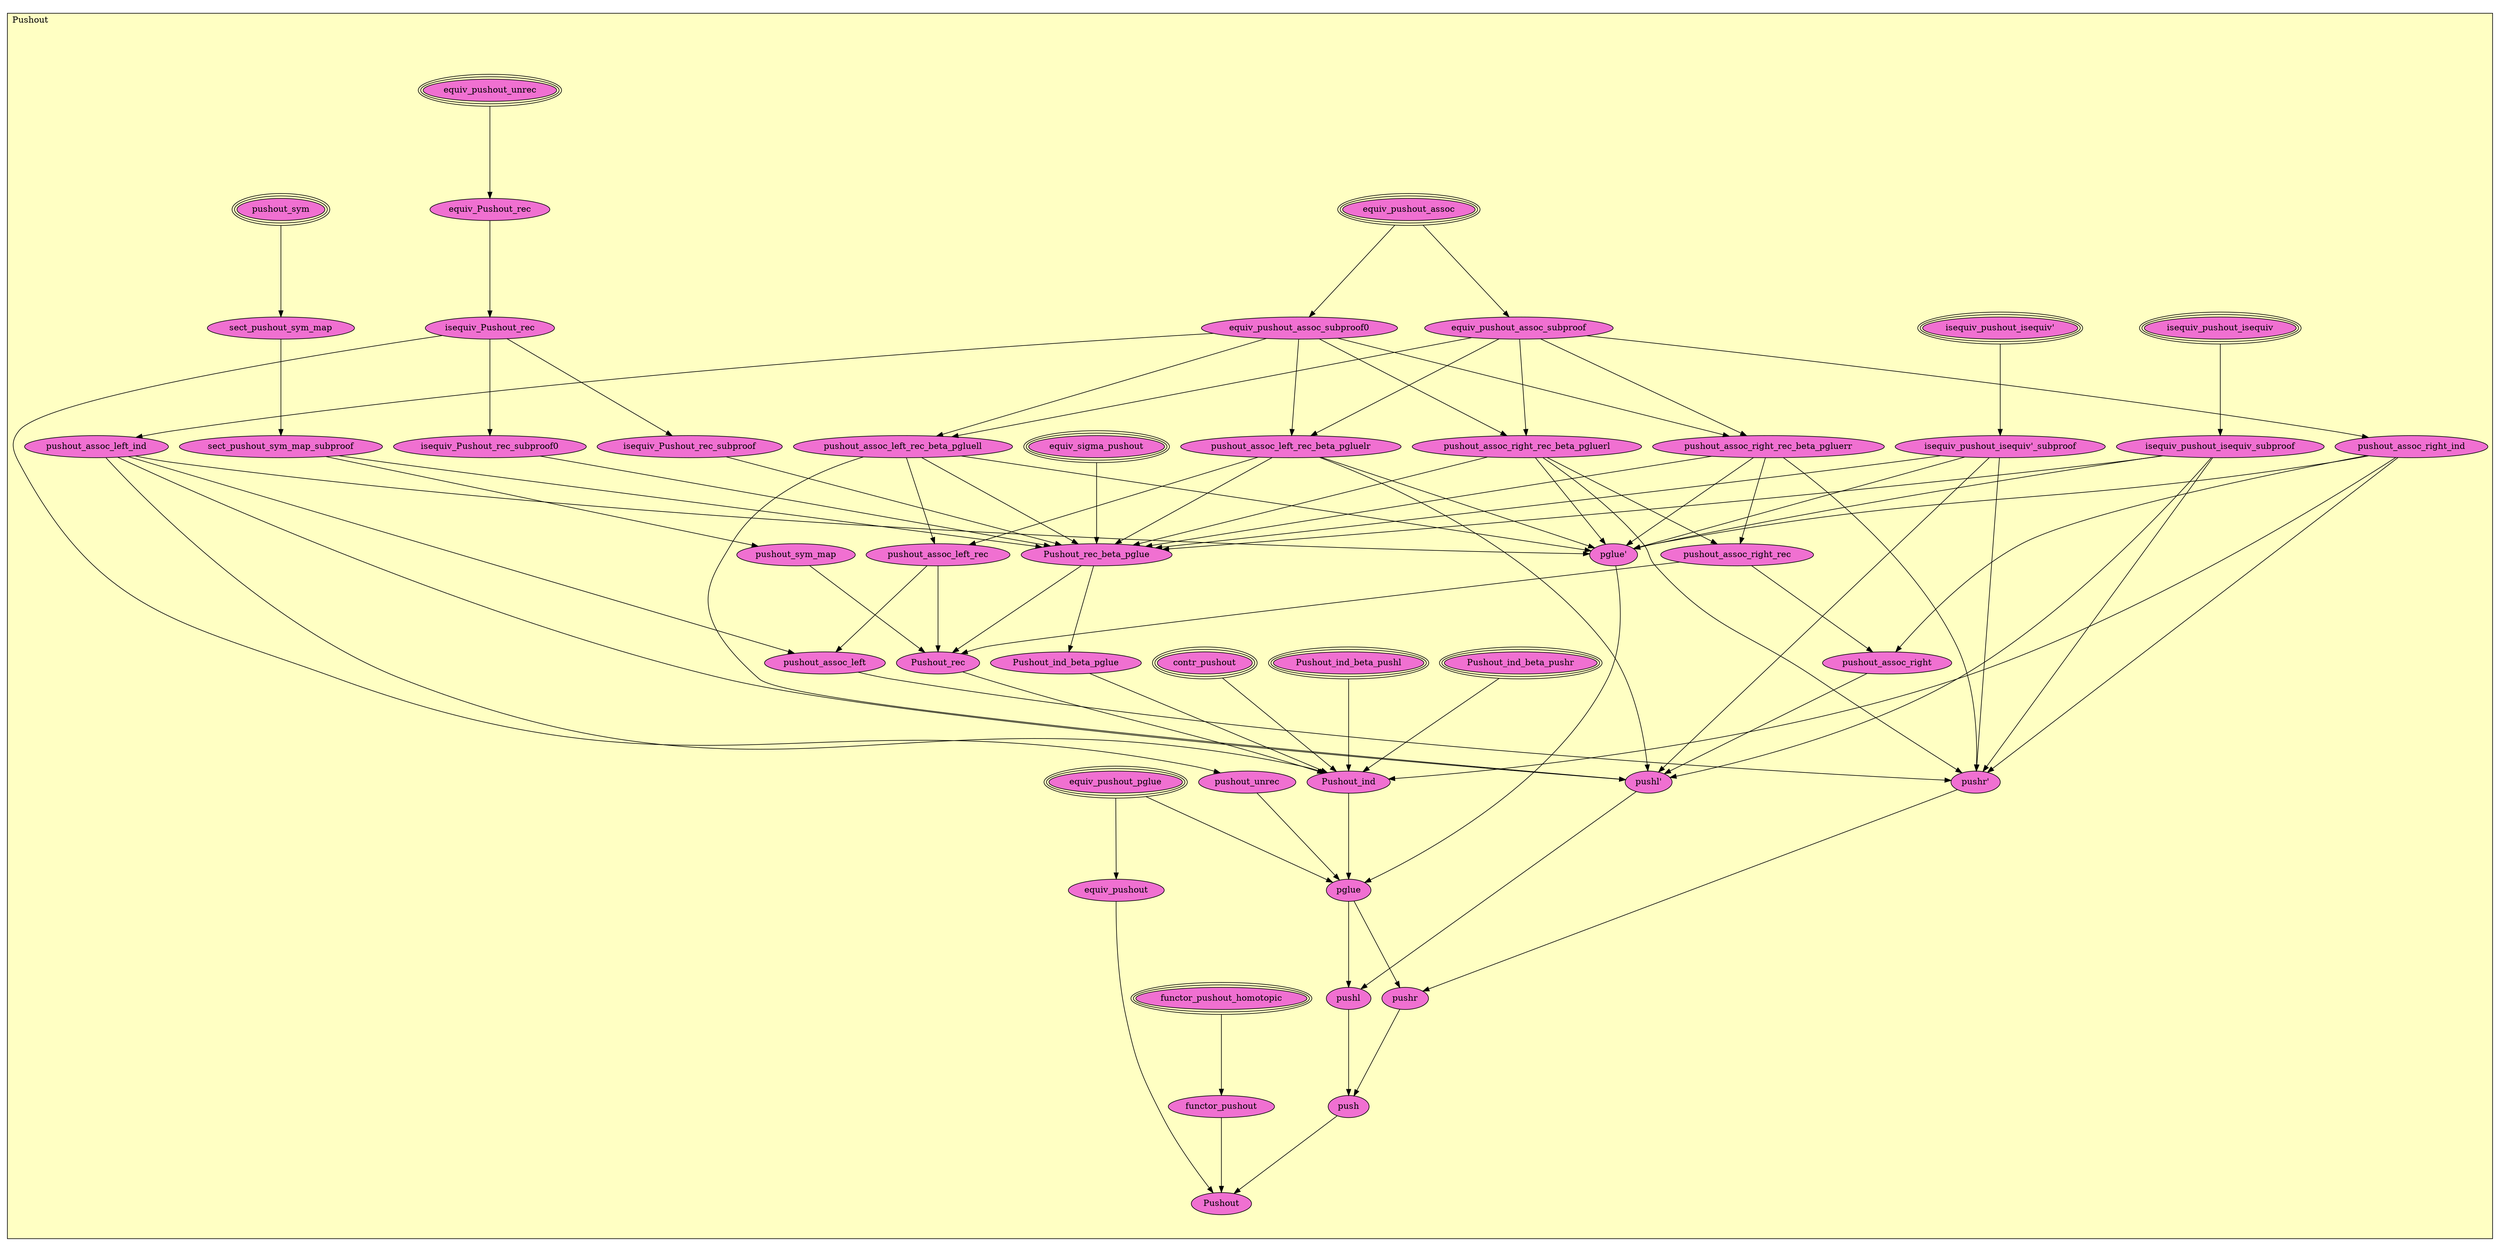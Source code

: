 digraph HoTT_Colimits_Pushout {
  graph [ratio=0.5]
  node [style=filled]
Pushout_isequiv_pushout_isequiv_ [label="isequiv_pushout_isequiv'", URL=<Pushout.html#isequiv_pushout_isequiv'>, peripheries=3, fillcolor="#F070D1"] ;
Pushout_isequiv_pushout_isequiv__subproof [label="isequiv_pushout_isequiv'_subproof", URL=<Pushout.html#isequiv_pushout_isequiv'_subproof>, fillcolor="#F070D1"] ;
Pushout_isequiv_pushout_isequiv [label="isequiv_pushout_isequiv", URL=<Pushout.html#isequiv_pushout_isequiv>, peripheries=3, fillcolor="#F070D1"] ;
Pushout_isequiv_pushout_isequiv_subproof [label="isequiv_pushout_isequiv_subproof", URL=<Pushout.html#isequiv_pushout_isequiv_subproof>, fillcolor="#F070D1"] ;
Pushout_equiv_pushout_assoc [label="equiv_pushout_assoc", URL=<Pushout.html#equiv_pushout_assoc>, peripheries=3, fillcolor="#F070D1"] ;
Pushout_equiv_pushout_assoc_subproof0 [label="equiv_pushout_assoc_subproof0", URL=<Pushout.html#equiv_pushout_assoc_subproof0>, fillcolor="#F070D1"] ;
Pushout_equiv_pushout_assoc_subproof [label="equiv_pushout_assoc_subproof", URL=<Pushout.html#equiv_pushout_assoc_subproof>, fillcolor="#F070D1"] ;
Pushout_pushout_assoc_right_rec_beta_pgluerr [label="pushout_assoc_right_rec_beta_pgluerr", URL=<Pushout.html#pushout_assoc_right_rec_beta_pgluerr>, fillcolor="#F070D1"] ;
Pushout_pushout_assoc_right_rec_beta_pgluerl [label="pushout_assoc_right_rec_beta_pgluerl", URL=<Pushout.html#pushout_assoc_right_rec_beta_pgluerl>, fillcolor="#F070D1"] ;
Pushout_pushout_assoc_right_rec [label="pushout_assoc_right_rec", URL=<Pushout.html#pushout_assoc_right_rec>, fillcolor="#F070D1"] ;
Pushout_pushout_assoc_right_ind [label="pushout_assoc_right_ind", URL=<Pushout.html#pushout_assoc_right_ind>, fillcolor="#F070D1"] ;
Pushout_pushout_assoc_right [label="pushout_assoc_right", URL=<Pushout.html#pushout_assoc_right>, fillcolor="#F070D1"] ;
Pushout_pushout_assoc_left_rec_beta_pgluelr [label="pushout_assoc_left_rec_beta_pgluelr", URL=<Pushout.html#pushout_assoc_left_rec_beta_pgluelr>, fillcolor="#F070D1"] ;
Pushout_pushout_assoc_left_rec_beta_pgluell [label="pushout_assoc_left_rec_beta_pgluell", URL=<Pushout.html#pushout_assoc_left_rec_beta_pgluell>, fillcolor="#F070D1"] ;
Pushout_pushout_assoc_left_rec [label="pushout_assoc_left_rec", URL=<Pushout.html#pushout_assoc_left_rec>, fillcolor="#F070D1"] ;
Pushout_pushout_assoc_left_ind [label="pushout_assoc_left_ind", URL=<Pushout.html#pushout_assoc_left_ind>, fillcolor="#F070D1"] ;
Pushout_pushout_assoc_left [label="pushout_assoc_left", URL=<Pushout.html#pushout_assoc_left>, fillcolor="#F070D1"] ;
Pushout_equiv_sigma_pushout [label="equiv_sigma_pushout", URL=<Pushout.html#equiv_sigma_pushout>, peripheries=3, fillcolor="#F070D1"] ;
Pushout_contr_pushout [label="contr_pushout", URL=<Pushout.html#contr_pushout>, peripheries=3, fillcolor="#F070D1"] ;
Pushout_equiv_pushout_pglue [label="equiv_pushout_pglue", URL=<Pushout.html#equiv_pushout_pglue>, peripheries=3, fillcolor="#F070D1"] ;
Pushout_equiv_pushout [label="equiv_pushout", URL=<Pushout.html#equiv_pushout>, fillcolor="#F070D1"] ;
Pushout_functor_pushout_homotopic [label="functor_pushout_homotopic", URL=<Pushout.html#functor_pushout_homotopic>, peripheries=3, fillcolor="#F070D1"] ;
Pushout_functor_pushout [label="functor_pushout", URL=<Pushout.html#functor_pushout>, fillcolor="#F070D1"] ;
Pushout_pushout_sym [label="pushout_sym", URL=<Pushout.html#pushout_sym>, peripheries=3, fillcolor="#F070D1"] ;
Pushout_sect_pushout_sym_map [label="sect_pushout_sym_map", URL=<Pushout.html#sect_pushout_sym_map>, fillcolor="#F070D1"] ;
Pushout_sect_pushout_sym_map_subproof [label="sect_pushout_sym_map_subproof", URL=<Pushout.html#sect_pushout_sym_map_subproof>, fillcolor="#F070D1"] ;
Pushout_pushout_sym_map [label="pushout_sym_map", URL=<Pushout.html#pushout_sym_map>, fillcolor="#F070D1"] ;
Pushout_equiv_pushout_unrec [label="equiv_pushout_unrec", URL=<Pushout.html#equiv_pushout_unrec>, peripheries=3, fillcolor="#F070D1"] ;
Pushout_equiv_Pushout_rec [label="equiv_Pushout_rec", URL=<Pushout.html#equiv_Pushout_rec>, fillcolor="#F070D1"] ;
Pushout_isequiv_Pushout_rec [label="isequiv_Pushout_rec", URL=<Pushout.html#isequiv_Pushout_rec>, fillcolor="#F070D1"] ;
Pushout_isequiv_Pushout_rec_subproof0 [label="isequiv_Pushout_rec_subproof0", URL=<Pushout.html#isequiv_Pushout_rec_subproof0>, fillcolor="#F070D1"] ;
Pushout_isequiv_Pushout_rec_subproof [label="isequiv_Pushout_rec_subproof", URL=<Pushout.html#isequiv_Pushout_rec_subproof>, fillcolor="#F070D1"] ;
Pushout_pushout_unrec [label="pushout_unrec", URL=<Pushout.html#pushout_unrec>, fillcolor="#F070D1"] ;
Pushout_Pushout_rec_beta_pglue [label="Pushout_rec_beta_pglue", URL=<Pushout.html#Pushout_rec_beta_pglue>, fillcolor="#F070D1"] ;
Pushout_Pushout_rec [label="Pushout_rec", URL=<Pushout.html#Pushout_rec>, fillcolor="#F070D1"] ;
Pushout_Pushout_ind_beta_pglue [label="Pushout_ind_beta_pglue", URL=<Pushout.html#Pushout_ind_beta_pglue>, fillcolor="#F070D1"] ;
Pushout_Pushout_ind_beta_pushr [label="Pushout_ind_beta_pushr", URL=<Pushout.html#Pushout_ind_beta_pushr>, peripheries=3, fillcolor="#F070D1"] ;
Pushout_Pushout_ind_beta_pushl [label="Pushout_ind_beta_pushl", URL=<Pushout.html#Pushout_ind_beta_pushl>, peripheries=3, fillcolor="#F070D1"] ;
Pushout_Pushout_ind [label="Pushout_ind", URL=<Pushout.html#Pushout_ind>, fillcolor="#F070D1"] ;
Pushout_pglue_ [label="pglue'", URL=<Pushout.html#pglue'>, fillcolor="#F070D1"] ;
Pushout_pushr_ [label="pushr'", URL=<Pushout.html#pushr'>, fillcolor="#F070D1"] ;
Pushout_pushl_ [label="pushl'", URL=<Pushout.html#pushl'>, fillcolor="#F070D1"] ;
Pushout_pglue [label="pglue", URL=<Pushout.html#pglue>, fillcolor="#F070D1"] ;
Pushout_pushr [label="pushr", URL=<Pushout.html#pushr>, fillcolor="#F070D1"] ;
Pushout_pushl [label="pushl", URL=<Pushout.html#pushl>, fillcolor="#F070D1"] ;
Pushout_push [label="push", URL=<Pushout.html#push>, fillcolor="#F070D1"] ;
Pushout_Pushout [label="Pushout", URL=<Pushout.html#Pushout>, fillcolor="#F070D1"] ;
  Pushout_isequiv_pushout_isequiv_ -> Pushout_isequiv_pushout_isequiv__subproof [] ;
  Pushout_isequiv_pushout_isequiv__subproof -> Pushout_Pushout_rec_beta_pglue [] ;
  Pushout_isequiv_pushout_isequiv__subproof -> Pushout_pglue_ [] ;
  Pushout_isequiv_pushout_isequiv__subproof -> Pushout_pushr_ [] ;
  Pushout_isequiv_pushout_isequiv__subproof -> Pushout_pushl_ [] ;
  Pushout_isequiv_pushout_isequiv -> Pushout_isequiv_pushout_isequiv_subproof [] ;
  Pushout_isequiv_pushout_isequiv_subproof -> Pushout_Pushout_rec_beta_pglue [] ;
  Pushout_isequiv_pushout_isequiv_subproof -> Pushout_pglue_ [] ;
  Pushout_isequiv_pushout_isequiv_subproof -> Pushout_pushr_ [] ;
  Pushout_isequiv_pushout_isequiv_subproof -> Pushout_pushl_ [] ;
  Pushout_equiv_pushout_assoc -> Pushout_equiv_pushout_assoc_subproof0 [] ;
  Pushout_equiv_pushout_assoc -> Pushout_equiv_pushout_assoc_subproof [] ;
  Pushout_equiv_pushout_assoc_subproof0 -> Pushout_pushout_assoc_right_rec_beta_pgluerr [] ;
  Pushout_equiv_pushout_assoc_subproof0 -> Pushout_pushout_assoc_right_rec_beta_pgluerl [] ;
  Pushout_equiv_pushout_assoc_subproof0 -> Pushout_pushout_assoc_left_rec_beta_pgluelr [] ;
  Pushout_equiv_pushout_assoc_subproof0 -> Pushout_pushout_assoc_left_rec_beta_pgluell [] ;
  Pushout_equiv_pushout_assoc_subproof0 -> Pushout_pushout_assoc_left_ind [] ;
  Pushout_equiv_pushout_assoc_subproof -> Pushout_pushout_assoc_right_rec_beta_pgluerr [] ;
  Pushout_equiv_pushout_assoc_subproof -> Pushout_pushout_assoc_right_rec_beta_pgluerl [] ;
  Pushout_equiv_pushout_assoc_subproof -> Pushout_pushout_assoc_right_ind [] ;
  Pushout_equiv_pushout_assoc_subproof -> Pushout_pushout_assoc_left_rec_beta_pgluelr [] ;
  Pushout_equiv_pushout_assoc_subproof -> Pushout_pushout_assoc_left_rec_beta_pgluell [] ;
  Pushout_pushout_assoc_right_rec_beta_pgluerr -> Pushout_pushout_assoc_right_rec [] ;
  Pushout_pushout_assoc_right_rec_beta_pgluerr -> Pushout_Pushout_rec_beta_pglue [] ;
  Pushout_pushout_assoc_right_rec_beta_pgluerr -> Pushout_pglue_ [] ;
  Pushout_pushout_assoc_right_rec_beta_pgluerr -> Pushout_pushr_ [] ;
  Pushout_pushout_assoc_right_rec_beta_pgluerl -> Pushout_pushout_assoc_right_rec [] ;
  Pushout_pushout_assoc_right_rec_beta_pgluerl -> Pushout_Pushout_rec_beta_pglue [] ;
  Pushout_pushout_assoc_right_rec_beta_pgluerl -> Pushout_pglue_ [] ;
  Pushout_pushout_assoc_right_rec_beta_pgluerl -> Pushout_pushr_ [] ;
  Pushout_pushout_assoc_right_rec -> Pushout_pushout_assoc_right [] ;
  Pushout_pushout_assoc_right_rec -> Pushout_Pushout_rec [] ;
  Pushout_pushout_assoc_right_ind -> Pushout_pushout_assoc_right [] ;
  Pushout_pushout_assoc_right_ind -> Pushout_Pushout_ind [] ;
  Pushout_pushout_assoc_right_ind -> Pushout_pglue_ [] ;
  Pushout_pushout_assoc_right_ind -> Pushout_pushr_ [] ;
  Pushout_pushout_assoc_right -> Pushout_pushl_ [] ;
  Pushout_pushout_assoc_left_rec_beta_pgluelr -> Pushout_pushout_assoc_left_rec [] ;
  Pushout_pushout_assoc_left_rec_beta_pgluelr -> Pushout_Pushout_rec_beta_pglue [] ;
  Pushout_pushout_assoc_left_rec_beta_pgluelr -> Pushout_pglue_ [] ;
  Pushout_pushout_assoc_left_rec_beta_pgluelr -> Pushout_pushl_ [] ;
  Pushout_pushout_assoc_left_rec_beta_pgluell -> Pushout_pushout_assoc_left_rec [] ;
  Pushout_pushout_assoc_left_rec_beta_pgluell -> Pushout_Pushout_rec_beta_pglue [] ;
  Pushout_pushout_assoc_left_rec_beta_pgluell -> Pushout_pglue_ [] ;
  Pushout_pushout_assoc_left_rec_beta_pgluell -> Pushout_pushl_ [] ;
  Pushout_pushout_assoc_left_rec -> Pushout_pushout_assoc_left [] ;
  Pushout_pushout_assoc_left_rec -> Pushout_Pushout_rec [] ;
  Pushout_pushout_assoc_left_ind -> Pushout_pushout_assoc_left [] ;
  Pushout_pushout_assoc_left_ind -> Pushout_Pushout_ind [] ;
  Pushout_pushout_assoc_left_ind -> Pushout_pglue_ [] ;
  Pushout_pushout_assoc_left_ind -> Pushout_pushl_ [] ;
  Pushout_pushout_assoc_left -> Pushout_pushr_ [] ;
  Pushout_equiv_sigma_pushout -> Pushout_Pushout_rec_beta_pglue [] ;
  Pushout_contr_pushout -> Pushout_Pushout_ind [] ;
  Pushout_equiv_pushout_pglue -> Pushout_equiv_pushout [] ;
  Pushout_equiv_pushout_pglue -> Pushout_pglue [] ;
  Pushout_equiv_pushout -> Pushout_Pushout [] ;
  Pushout_functor_pushout_homotopic -> Pushout_functor_pushout [] ;
  Pushout_functor_pushout -> Pushout_Pushout [] ;
  Pushout_pushout_sym -> Pushout_sect_pushout_sym_map [] ;
  Pushout_sect_pushout_sym_map -> Pushout_sect_pushout_sym_map_subproof [] ;
  Pushout_sect_pushout_sym_map_subproof -> Pushout_pushout_sym_map [] ;
  Pushout_sect_pushout_sym_map_subproof -> Pushout_Pushout_rec_beta_pglue [] ;
  Pushout_pushout_sym_map -> Pushout_Pushout_rec [] ;
  Pushout_equiv_pushout_unrec -> Pushout_equiv_Pushout_rec [] ;
  Pushout_equiv_Pushout_rec -> Pushout_isequiv_Pushout_rec [] ;
  Pushout_isequiv_Pushout_rec -> Pushout_isequiv_Pushout_rec_subproof0 [] ;
  Pushout_isequiv_Pushout_rec -> Pushout_isequiv_Pushout_rec_subproof [] ;
  Pushout_isequiv_Pushout_rec -> Pushout_pushout_unrec [] ;
  Pushout_isequiv_Pushout_rec_subproof0 -> Pushout_Pushout_rec_beta_pglue [] ;
  Pushout_isequiv_Pushout_rec_subproof -> Pushout_Pushout_rec_beta_pglue [] ;
  Pushout_pushout_unrec -> Pushout_pglue [] ;
  Pushout_Pushout_rec_beta_pglue -> Pushout_Pushout_rec [] ;
  Pushout_Pushout_rec_beta_pglue -> Pushout_Pushout_ind_beta_pglue [] ;
  Pushout_Pushout_rec -> Pushout_Pushout_ind [] ;
  Pushout_Pushout_ind_beta_pglue -> Pushout_Pushout_ind [] ;
  Pushout_Pushout_ind_beta_pushr -> Pushout_Pushout_ind [] ;
  Pushout_Pushout_ind_beta_pushl -> Pushout_Pushout_ind [] ;
  Pushout_Pushout_ind -> Pushout_pglue [] ;
  Pushout_pglue_ -> Pushout_pglue [] ;
  Pushout_pushr_ -> Pushout_pushr [] ;
  Pushout_pushl_ -> Pushout_pushl [] ;
  Pushout_pglue -> Pushout_pushr [] ;
  Pushout_pglue -> Pushout_pushl [] ;
  Pushout_pushr -> Pushout_push [] ;
  Pushout_pushl -> Pushout_push [] ;
  Pushout_push -> Pushout_Pushout [] ;
subgraph cluster_Pushout { label="Pushout"; fillcolor="#FFFFC3"; labeljust=l; style=filled 
Pushout_Pushout; Pushout_push; Pushout_pushl; Pushout_pushr; Pushout_pglue; Pushout_pushl_; Pushout_pushr_; Pushout_pglue_; Pushout_Pushout_ind; Pushout_Pushout_ind_beta_pushl; Pushout_Pushout_ind_beta_pushr; Pushout_Pushout_ind_beta_pglue; Pushout_Pushout_rec; Pushout_Pushout_rec_beta_pglue; Pushout_pushout_unrec; Pushout_isequiv_Pushout_rec_subproof; Pushout_isequiv_Pushout_rec_subproof0; Pushout_isequiv_Pushout_rec; Pushout_equiv_Pushout_rec; Pushout_equiv_pushout_unrec; Pushout_pushout_sym_map; Pushout_sect_pushout_sym_map_subproof; Pushout_sect_pushout_sym_map; Pushout_pushout_sym; Pushout_functor_pushout; Pushout_functor_pushout_homotopic; Pushout_equiv_pushout; Pushout_equiv_pushout_pglue; Pushout_contr_pushout; Pushout_equiv_sigma_pushout; Pushout_pushout_assoc_left; Pushout_pushout_assoc_left_ind; Pushout_pushout_assoc_left_rec; Pushout_pushout_assoc_left_rec_beta_pgluell; Pushout_pushout_assoc_left_rec_beta_pgluelr; Pushout_pushout_assoc_right; Pushout_pushout_assoc_right_ind; Pushout_pushout_assoc_right_rec; Pushout_pushout_assoc_right_rec_beta_pgluerl; Pushout_pushout_assoc_right_rec_beta_pgluerr; Pushout_equiv_pushout_assoc_subproof; Pushout_equiv_pushout_assoc_subproof0; Pushout_equiv_pushout_assoc; Pushout_isequiv_pushout_isequiv_subproof; Pushout_isequiv_pushout_isequiv; Pushout_isequiv_pushout_isequiv__subproof; Pushout_isequiv_pushout_isequiv_; };
} /* END */
